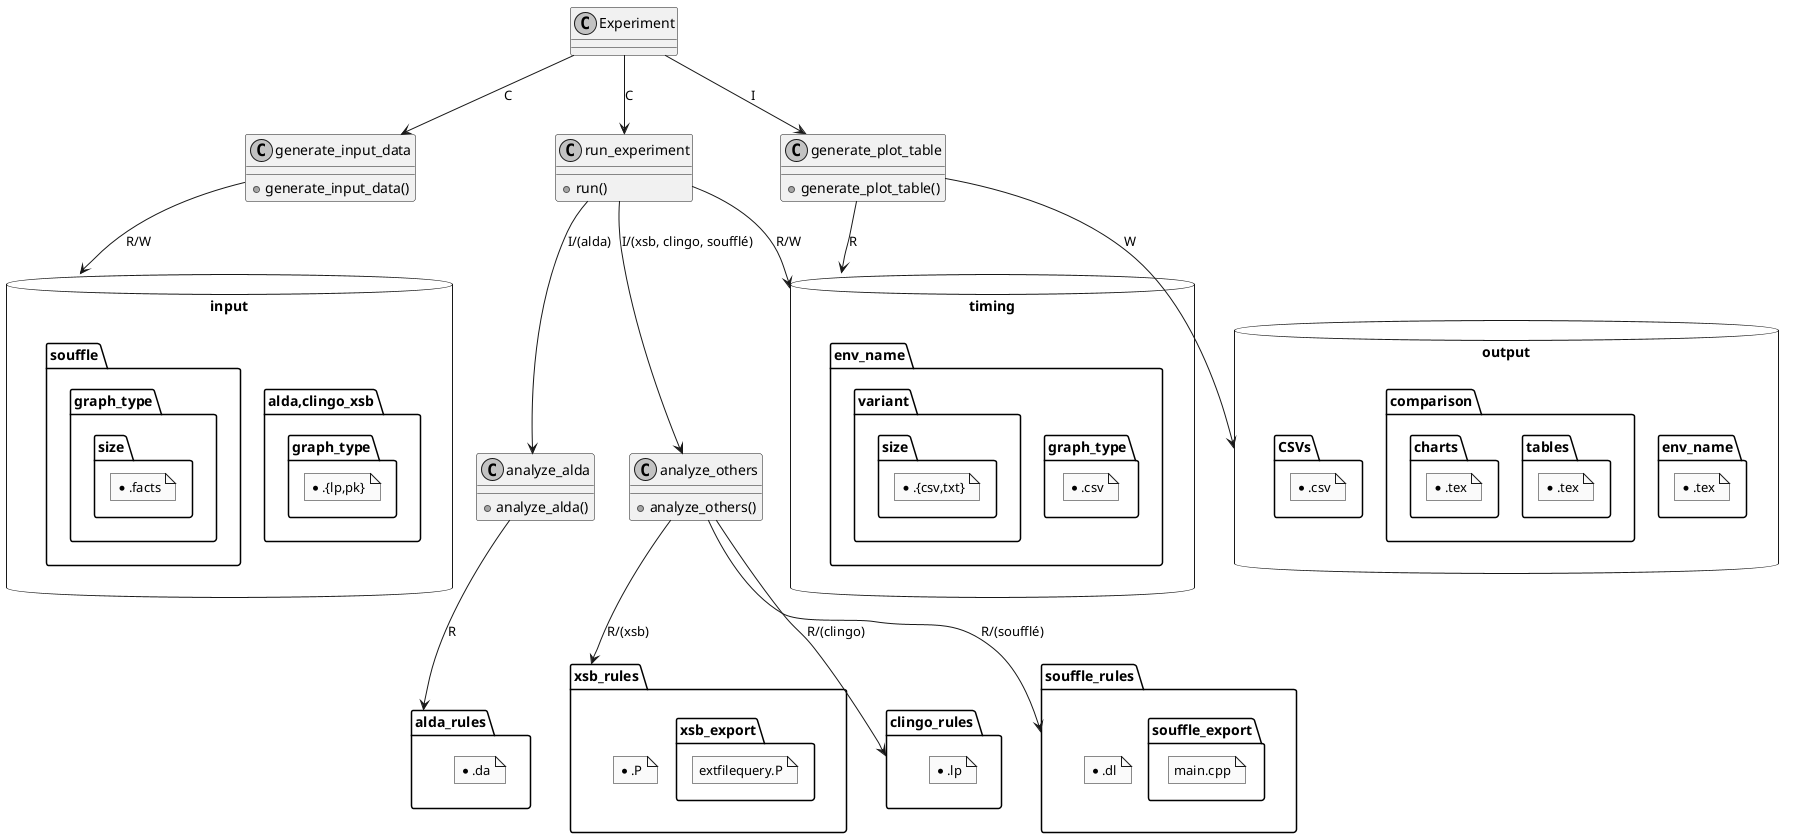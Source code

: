 @startuml
skinparam packageStyle rectangle
skinparam monochrome true

class generate_input_data {
    +generate_input_data()
}

class run_experiment {
    +run()
}

class Experiment {
}

class generate_plot_table {
    +generate_plot_table()
}

class analyze_alda {
    +analyze_alda()
}

class analyze_others {
    +analyze_others()
}

Experiment --> generate_input_data : C
Experiment --> run_experiment : C
run_experiment --> analyze_alda : I/(alda)
run_experiment --> analyze_others : I/(xsb, clingo, soufflé)
Experiment --> generate_plot_table : I

database "input" as input {
    folder "alda,clingo_xsb" as input_env {
        folder "graph_type" as input_graph_type {
            note "*.{lp,pk}" as input_files
        }
    }
    folder "souffle" as souffle_input {
        folder "graph_type" as souffle_input_graph_type {
            folder "size" as souffle_input_size {
                note "*.facts" as souffle_input_files
            }
        }
    }
}

database "timing" as timing {
    folder "env_name" as timing_env {
        folder "graph_type" as timing_graph_type {
            note "*.csv" as timing_files
        }
        folder "variant" as variant_folder {
            folder "size" as variant_size {
                note "*.{csv,txt}" as variant_output_files
            }
        }
    }
}

database "output" as output {
    folder "env_name" as output_env {
        note "*.tex" as output_files
    }
    folder "comparison" as comparison {
        folder "tables" as tables {
            note "*.tex" as table_files
        }
        folder "charts" as charts {
            note "*.tex" as charts_files
        }
    }
    folder "CSVs" as csvs {
        note "*.csv" as csv_files
    }
}

folder "alda_rules" as alda_rules{
    note "*.da" as alda_rule_files
}

folder "xsb_rules" as xsb_rules{
    folder "xsb_export" as xsb_export {
        note "extfilequery.P" as xsb_export_files
    }
    note "*.P" as xsb_rule_files
}

folder "clingo_rules" as clingo_rules {
    note "*.lp" as clingo_rule_files
}

folder "souffle_rules" {
    folder "souffle_export" as souffle_export {
        note "main.cpp" as souffle_export_files
    }
    note "*.dl" as souffle_rule_files
}

analyze_alda --> alda_rules : R
analyze_others --> xsb_rules : R/(xsb)
analyze_others --> clingo_rules : R/(clingo)
analyze_others --> souffle_rules : R/(soufflé)

generate_input_data --> input : R/W
run_experiment --> timing : R/W
generate_plot_table --> timing : R
generate_plot_table --> output : W

@enduml